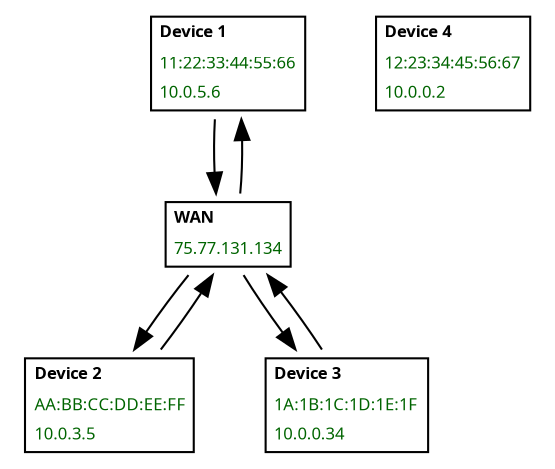 digraph D {

  node [shape=plaintext fontname="Sans serif" fontsize="8"];

  device1 [ label=<
   <table border="1" cellborder="0" cellspacing="1">
     <tr><td align="left"><b>Device 1</b></td></tr>
     <tr><td align="left"><font color="darkgreen">11:22:33:44:55:66</font></td></tr>
     <tr><td align="left"><font color="darkgreen">10.0.5.6</font></td></tr>
   </table>>];

  device2 [ label=<
   <table border="1" cellborder="0" cellspacing="1">
     <tr><td align="left"><b>Device 2</b></td></tr>
     <tr><td align="left"><font color="darkgreen">AA:BB:CC:DD:EE:FF</font></td></tr>
     <tr><td align="left"><font color="darkgreen">10.0.3.5</font></td></tr>
   </table>>];

  device3 [ label=<
   <table border="1" cellborder="0" cellspacing="1">
     <tr><td align="left"><b>Device 3</b></td></tr>
     <tr><td align="left"><font color="darkgreen">1A:1B:1C:1D:1E:1F</font></td></tr>
     <tr><td align="left"><font color="darkgreen">10.0.0.34</font></td></tr>
   </table>>];

  device4 [ label=<
   <table border="1" cellborder="0" cellspacing="1">
     <tr><td align="left"><b>Device 4</b></td></tr>
     <tr><td align="left"><font color="darkgreen">12:23:34:45:56:67</font></td></tr>
     <tr><td align="left"><font color="darkgreen">10.0.0.2</font></td></tr>
   </table>>];

  wan [ label=<
   <table border="1" cellborder="0" cellspacing="1">
     <tr><td align="left"><b>WAN</b></td></tr>
     <tr><td align="left"><font color="darkgreen">75.77.131.134</font></td></tr>
   </table>>];

  device1 -> wan;
  wan -> device1;
  device2 -> wan;
  wan -> device2;
  device3 -> wan;
  wan -> device3;
}
